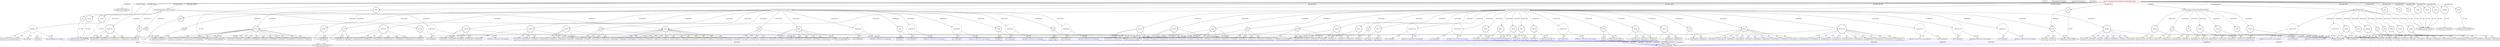 digraph {
baseInfo[graphId=2548,category="extension_graph",isAnonymous=false,possibleRelation=true]
frameworkRelatedTypesInfo[0="javafx.fxml.Initializable"]
possibleCollaborationsInfo[0="2548~CLIENT_METHOD_DECLARATION-INSTANTIATION-~javafx.fxml.Initializable ~javafx.event.EventHandler ~false~true",1="2548~CLIENT_METHOD_DECLARATION-INSTANTIATION-~javafx.fxml.Initializable ~javafx.scene.layout.Pane ~false~false"]
locationInfo[projectName="dony1990-ProsDesktop",filePath="/dony1990-ProsDesktop/ProsDesktop-master/src/nicon/NiconDesktop/guifx/NiconImage/NiconImageFXMLController.java",contextSignature="NiconImageFXMLController",graphId="2548"]
0[label="nicon.NiconDesktop.guifx.NiconImage.NiconImageFXMLController",vertexType="ROOT_CLIENT_CLASS_DECLARATION",isFrameworkType=false,color=red]
1[label="javafx.fxml.Initializable",vertexType="FRAMEWORK_INTERFACE_TYPE",isFrameworkType=true,peripheries=2]
2[label="BPane",vertexType="FIELD_DECLARATION",isFrameworkType=true,peripheries=2,shape=circle]
3[label="javafx.scene.layout.Pane",vertexType="FRAMEWORK_CLASS_TYPE",isFrameworkType=true,peripheries=2]
4[label="closeV",vertexType="FIELD_DECLARATION",isFrameworkType=true,peripheries=2,shape=circle]
5[label="javafx.scene.control.Button",vertexType="FRAMEWORK_CLASS_TYPE",isFrameworkType=true,peripheries=2]
6[label="imgName",vertexType="FIELD_DECLARATION",isFrameworkType=true,peripheries=2,shape=circle]
7[label="javafx.scene.control.Label",vertexType="FRAMEWORK_CLASS_TYPE",isFrameworkType=true,peripheries=2]
8[label="matriz",vertexType="FIELD_DECLARATION",isFrameworkType=true,peripheries=2,shape=circle]
9[label="javafx.scene.layout.Pane[][]",vertexType="FRAMEWORK_CLASS_TYPE",isFrameworkType=true,peripheries=2]
10[label="primary",vertexType="FIELD_DECLARATION",isFrameworkType=true,peripheries=2,shape=circle]
11[label="javafx.scene.layout.AnchorPane",vertexType="FRAMEWORK_CLASS_TYPE",isFrameworkType=true,peripheries=2]
12[label="rotD",vertexType="FIELD_DECLARATION",isFrameworkType=true,peripheries=2,shape=circle]
14[label="rotI",vertexType="FIELD_DECLARATION",isFrameworkType=true,peripheries=2,shape=circle]
16[label="scroll",vertexType="FIELD_DECLARATION",isFrameworkType=true,peripheries=2,shape=circle]
17[label="javafx.scene.control.ScrollPane",vertexType="FRAMEWORK_CLASS_TYPE",isFrameworkType=true,peripheries=2]
18[label="transitor",vertexType="FIELD_DECLARATION",isFrameworkType=true,peripheries=2,shape=circle]
20[label="viewer",vertexType="FIELD_DECLARATION",isFrameworkType=true,peripheries=2,shape=circle]
21[label="javafx.scene.image.ImageView",vertexType="FRAMEWORK_CLASS_TYPE",isFrameworkType=true,peripheries=2]
22[label="visor",vertexType="FIELD_DECLARATION",isFrameworkType=true,peripheries=2,shape=circle]
24[label="zoomMa",vertexType="FIELD_DECLARATION",isFrameworkType=true,peripheries=2,shape=circle]
26[label="zoomMe",vertexType="FIELD_DECLARATION",isFrameworkType=true,peripheries=2,shape=circle]
28[label="zoomRe",vertexType="FIELD_DECLARATION",isFrameworkType=true,peripheries=2,shape=circle]
30[label="void initialize(java.net.URL,java.util.ResourceBundle)",vertexType="OVERRIDING_METHOD_DECLARATION",isFrameworkType=false,shape=box]
31[label="zoomMa",vertexType="VARIABLE_EXPRESION",isFrameworkType=true,peripheries=2,shape=circle]
33[label="javafx.scene.Node",vertexType="FRAMEWORK_CLASS_TYPE",isFrameworkType=true,peripheries=2]
32[label="setCursor()",vertexType="INSIDE_CALL",isFrameworkType=true,peripheries=2,shape=box]
34[label="zoomMe",vertexType="VARIABLE_EXPRESION",isFrameworkType=true,peripheries=2,shape=circle]
35[label="setCursor()",vertexType="INSIDE_CALL",isFrameworkType=true,peripheries=2,shape=box]
37[label="zoomRe",vertexType="VARIABLE_EXPRESION",isFrameworkType=true,peripheries=2,shape=circle]
38[label="setCursor()",vertexType="INSIDE_CALL",isFrameworkType=true,peripheries=2,shape=box]
40[label="closeV",vertexType="VARIABLE_EXPRESION",isFrameworkType=true,peripheries=2,shape=circle]
41[label="setCursor()",vertexType="INSIDE_CALL",isFrameworkType=true,peripheries=2,shape=box]
43[label="rotI",vertexType="VARIABLE_EXPRESION",isFrameworkType=true,peripheries=2,shape=circle]
44[label="setCursor()",vertexType="INSIDE_CALL",isFrameworkType=true,peripheries=2,shape=box]
46[label="rotD",vertexType="VARIABLE_EXPRESION",isFrameworkType=true,peripheries=2,shape=circle]
47[label="setCursor()",vertexType="INSIDE_CALL",isFrameworkType=true,peripheries=2,shape=box]
49[label="transitor",vertexType="VARIABLE_EXPRESION",isFrameworkType=true,peripheries=2,shape=circle]
50[label="getStyleClass()",vertexType="INSIDE_CALL",isFrameworkType=true,peripheries=2,shape=box]
53[label="getStyleClass()",vertexType="INSIDE_CALL",isFrameworkType=true,peripheries=2,shape=box]
55[label="getStyleClass()",vertexType="INSIDE_CALL",isFrameworkType=true,peripheries=2,shape=box]
57[label="getStyleClass()",vertexType="INSIDE_CALL",isFrameworkType=true,peripheries=2,shape=box]
59[label="getStyleClass()",vertexType="INSIDE_CALL",isFrameworkType=true,peripheries=2,shape=box]
61[label="getStyleClass()",vertexType="INSIDE_CALL",isFrameworkType=true,peripheries=2,shape=box]
63[label="getStyleClass()",vertexType="INSIDE_CALL",isFrameworkType=true,peripheries=2,shape=box]
64[label="void OpenImage(javafx.event.ActionEvent)",vertexType="CLIENT_METHOD_DECLARATION",isFrameworkType=false,shape=box]
65[label="event",vertexType="PARAMETER_DECLARATION",isFrameworkType=true,peripheries=2]
66[label="javafx.event.ActionEvent",vertexType="FRAMEWORK_CLASS_TYPE",isFrameworkType=true,peripheries=2]
67[label="AnchorPane",vertexType="VARIABLE_EXPRESION",isFrameworkType=true,peripheries=2,shape=circle]
68[label="setTopAnchor()",vertexType="INSIDE_CALL",isFrameworkType=true,peripheries=2,shape=box]
71[label="setLeftAnchor()",vertexType="INSIDE_CALL",isFrameworkType=true,peripheries=2,shape=box]
72[label="BPane",vertexType="VARIABLE_EXPRESION",isFrameworkType=true,peripheries=2,shape=circle]
74[label="javafx.scene.layout.Region",vertexType="FRAMEWORK_CLASS_TYPE",isFrameworkType=true,peripheries=2]
73[label="setMinSize()",vertexType="INSIDE_CALL",isFrameworkType=true,peripheries=2,shape=box]
76[label="setVisible()",vertexType="INSIDE_CALL",isFrameworkType=true,peripheries=2,shape=box]
77[label="primary",vertexType="VARIABLE_EXPRESION",isFrameworkType=true,peripheries=2,shape=circle]
78[label="getChildren()",vertexType="INSIDE_CALL",isFrameworkType=true,peripheries=2,shape=box]
81[label="setTopAnchor()",vertexType="INSIDE_CALL",isFrameworkType=true,peripheries=2,shape=box]
83[label="setBottomAnchor()",vertexType="INSIDE_CALL",isFrameworkType=true,peripheries=2,shape=box]
85[label="setLeftAnchor()",vertexType="INSIDE_CALL",isFrameworkType=true,peripheries=2,shape=box]
87[label="setRightAnchor()",vertexType="INSIDE_CALL",isFrameworkType=true,peripheries=2,shape=box]
88[label="visor",vertexType="VARIABLE_EXPRESION",isFrameworkType=true,peripheries=2,shape=circle]
89[label="getChildren()",vertexType="INSIDE_CALL",isFrameworkType=true,peripheries=2,shape=box]
92[label="img",vertexType="VARIABLE_EXPRESION",isFrameworkType=true,peripheries=2,shape=circle]
93[label="javafx.scene.image.Image",vertexType="FRAMEWORK_CLASS_TYPE",isFrameworkType=true,peripheries=2]
91[label="new Image()",vertexType="CONSTRUCTOR_CALL",isFrameworkType=true,peripheries=2]
95[label="getHeight()",vertexType="INSIDE_CALL",isFrameworkType=true,peripheries=2,shape=box]
96[label="viewer",vertexType="VARIABLE_EXPRESION",isFrameworkType=true,peripheries=2,shape=circle]
97[label="setImage()",vertexType="INSIDE_CALL",isFrameworkType=true,peripheries=2,shape=box]
100[label="setPreserveRatio()",vertexType="INSIDE_CALL",isFrameworkType=true,peripheries=2,shape=box]
102[label="setFitHeight()",vertexType="INSIDE_CALL",isFrameworkType=true,peripheries=2,shape=box]
104[label="setSmooth()",vertexType="INSIDE_CALL",isFrameworkType=true,peripheries=2,shape=box]
106[label="setCache()",vertexType="INSIDE_CALL",isFrameworkType=true,peripheries=2,shape=box]
108[label="setRotate()",vertexType="INSIDE_CALL",isFrameworkType=true,peripheries=2,shape=box]
109[label="zoomMa",vertexType="VARIABLE_EXPRESION",isFrameworkType=true,peripheries=2,shape=circle]
111[label="javafx.scene.control.Control",vertexType="FRAMEWORK_CLASS_TYPE",isFrameworkType=true,peripheries=2]
110[label="setMinSize()",vertexType="INSIDE_CALL",isFrameworkType=true,peripheries=2,shape=box]
113[label="setLayoutX()",vertexType="INSIDE_CALL",isFrameworkType=true,peripheries=2,shape=box]
115[label="setVisible()",vertexType="INSIDE_CALL",isFrameworkType=true,peripheries=2,shape=box]
117[label="getChildren()",vertexType="INSIDE_CALL",isFrameworkType=true,peripheries=2,shape=box]
119[label="setOnAction()",vertexType="INSIDE_CALL",isFrameworkType=true,peripheries=2,shape=box]
121[label="anonymous36",vertexType="VARIABLE_EXPRESION",isFrameworkType=false,shape=circle]
122[label="REFERENCE_ANONYMOUS_DECLARATION",vertexType="REFERENCE_ANONYMOUS_DECLARATION",isFrameworkType=false,color=blue]
123[label="javafx.event.EventHandler",vertexType="FRAMEWORK_INTERFACE_TYPE",isFrameworkType=true,peripheries=2]
120[label="new EventHandler()",vertexType="CONSTRUCTOR_CALL",isFrameworkType=false]
125[label="setFitHeight()",vertexType="INSIDE_CALL",isFrameworkType=true,peripheries=2,shape=box]
126[label="VAR38",vertexType="VARIABLE_EXPRESION",isFrameworkType=true,peripheries=2,shape=circle]
127[label="getHeight()",vertexType="INSIDE_CALL",isFrameworkType=true,peripheries=2,shape=box]
130[label="getImage()",vertexType="INSIDE_CALL",isFrameworkType=true,peripheries=2,shape=box]
131[label="zoomMe",vertexType="VARIABLE_EXPRESION",isFrameworkType=true,peripheries=2,shape=circle]
132[label="setMinSize()",vertexType="INSIDE_CALL",isFrameworkType=true,peripheries=2,shape=box]
135[label="setLayoutX()",vertexType="INSIDE_CALL",isFrameworkType=true,peripheries=2,shape=box]
137[label="setVisible()",vertexType="INSIDE_CALL",isFrameworkType=true,peripheries=2,shape=box]
139[label="getChildren()",vertexType="INSIDE_CALL",isFrameworkType=true,peripheries=2,shape=box]
141[label="setOnAction()",vertexType="INSIDE_CALL",isFrameworkType=true,peripheries=2,shape=box]
143[label="anonymous45",vertexType="VARIABLE_EXPRESION",isFrameworkType=false,shape=circle]
144[label="REFERENCE_ANONYMOUS_DECLARATION",vertexType="REFERENCE_ANONYMOUS_DECLARATION",isFrameworkType=false,color=blue]
142[label="new EventHandler()",vertexType="CONSTRUCTOR_CALL",isFrameworkType=false]
147[label="setFitHeight()",vertexType="INSIDE_CALL",isFrameworkType=true,peripheries=2,shape=box]
148[label="VAR47",vertexType="VARIABLE_EXPRESION",isFrameworkType=true,peripheries=2,shape=circle]
149[label="getHeight()",vertexType="INSIDE_CALL",isFrameworkType=true,peripheries=2,shape=box]
152[label="getImage()",vertexType="INSIDE_CALL",isFrameworkType=true,peripheries=2,shape=box]
153[label="zoomRe",vertexType="VARIABLE_EXPRESION",isFrameworkType=true,peripheries=2,shape=circle]
154[label="setMinSize()",vertexType="INSIDE_CALL",isFrameworkType=true,peripheries=2,shape=box]
157[label="setLayoutX()",vertexType="INSIDE_CALL",isFrameworkType=true,peripheries=2,shape=box]
159[label="setVisible()",vertexType="INSIDE_CALL",isFrameworkType=true,peripheries=2,shape=box]
161[label="getChildren()",vertexType="INSIDE_CALL",isFrameworkType=true,peripheries=2,shape=box]
163[label="setOnAction()",vertexType="INSIDE_CALL",isFrameworkType=true,peripheries=2,shape=box]
165[label="anonymous54",vertexType="VARIABLE_EXPRESION",isFrameworkType=false,shape=circle]
166[label="REFERENCE_ANONYMOUS_DECLARATION",vertexType="REFERENCE_ANONYMOUS_DECLARATION",isFrameworkType=false,color=blue]
164[label="new EventHandler()",vertexType="CONSTRUCTOR_CALL",isFrameworkType=false]
169[label="setFitHeight()",vertexType="INSIDE_CALL",isFrameworkType=true,peripheries=2,shape=box]
171[label="setRotate()",vertexType="INSIDE_CALL",isFrameworkType=true,peripheries=2,shape=box]
172[label="rotI",vertexType="VARIABLE_EXPRESION",isFrameworkType=true,peripheries=2,shape=circle]
173[label="setMinSize()",vertexType="INSIDE_CALL",isFrameworkType=true,peripheries=2,shape=box]
176[label="setLayoutX()",vertexType="INSIDE_CALL",isFrameworkType=true,peripheries=2,shape=box]
178[label="setVisible()",vertexType="INSIDE_CALL",isFrameworkType=true,peripheries=2,shape=box]
180[label="getChildren()",vertexType="INSIDE_CALL",isFrameworkType=true,peripheries=2,shape=box]
182[label="setOnAction()",vertexType="INSIDE_CALL",isFrameworkType=true,peripheries=2,shape=box]
184[label="anonymous62",vertexType="VARIABLE_EXPRESION",isFrameworkType=false,shape=circle]
185[label="REFERENCE_ANONYMOUS_DECLARATION",vertexType="REFERENCE_ANONYMOUS_DECLARATION",isFrameworkType=false,color=blue]
183[label="new EventHandler()",vertexType="CONSTRUCTOR_CALL",isFrameworkType=false]
188[label="setRotate()",vertexType="INSIDE_CALL",isFrameworkType=true,peripheries=2,shape=box]
189[label="rotD",vertexType="VARIABLE_EXPRESION",isFrameworkType=true,peripheries=2,shape=circle]
190[label="setMinSize()",vertexType="INSIDE_CALL",isFrameworkType=true,peripheries=2,shape=box]
193[label="setLayoutX()",vertexType="INSIDE_CALL",isFrameworkType=true,peripheries=2,shape=box]
195[label="setVisible()",vertexType="INSIDE_CALL",isFrameworkType=true,peripheries=2,shape=box]
197[label="getChildren()",vertexType="INSIDE_CALL",isFrameworkType=true,peripheries=2,shape=box]
199[label="setOnAction()",vertexType="INSIDE_CALL",isFrameworkType=true,peripheries=2,shape=box]
201[label="anonymous69",vertexType="VARIABLE_EXPRESION",isFrameworkType=false,shape=circle]
202[label="REFERENCE_ANONYMOUS_DECLARATION",vertexType="REFERENCE_ANONYMOUS_DECLARATION",isFrameworkType=false,color=blue]
200[label="new EventHandler()",vertexType="CONSTRUCTOR_CALL",isFrameworkType=false]
205[label="setRotate()",vertexType="INSIDE_CALL",isFrameworkType=true,peripheries=2,shape=box]
206[label="void OpenFolder(javafx.event.ActionEvent)",vertexType="CLIENT_METHOD_DECLARATION",isFrameworkType=false,shape=box]
207[label="event",vertexType="PARAMETER_DECLARATION",isFrameworkType=true,peripheries=2]
210[label="MiniImage",vertexType="VARIABLE_EXPRESION",isFrameworkType=false,shape=circle]
211[label="nicon.NiconDesktop.core.coreImage",vertexType="REFERENCE_CLIENT_CLASS_DECLARATION",isFrameworkType=false,color=blue]
209[label="new coreImage()",vertexType="CONSTRUCTOR_CALL",isFrameworkType=false]
213[label="primary",vertexType="VARIABLE_EXPRESION",isFrameworkType=true,peripheries=2,shape=circle]
214[label="getWidth()",vertexType="INSIDE_CALL",isFrameworkType=true,peripheries=2,shape=box]
216[label="AnchorPane",vertexType="VARIABLE_EXPRESION",isFrameworkType=true,peripheries=2,shape=circle]
217[label="setTopAnchor()",vertexType="INSIDE_CALL",isFrameworkType=true,peripheries=2,shape=box]
220[label="setTopAnchor()",vertexType="INSIDE_CALL",isFrameworkType=true,peripheries=2,shape=box]
222[label="setLeftAnchor()",vertexType="INSIDE_CALL",isFrameworkType=true,peripheries=2,shape=box]
224[label="setLeftAnchor()",vertexType="INSIDE_CALL",isFrameworkType=true,peripheries=2,shape=box]
226[label="setVisible()",vertexType="INSIDE_CALL",isFrameworkType=true,peripheries=2,shape=box]
228[label="setCursor()",vertexType="INSIDE_CALL",isFrameworkType=true,peripheries=2,shape=box]
230[label="setOnMouseClicked()",vertexType="INSIDE_CALL",isFrameworkType=true,peripheries=2,shape=box]
232[label="anonymous80",vertexType="VARIABLE_EXPRESION",isFrameworkType=false,shape=circle]
233[label="REFERENCE_ANONYMOUS_DECLARATION",vertexType="REFERENCE_ANONYMOUS_DECLARATION",isFrameworkType=false,color=blue]
231[label="new EventHandler()",vertexType="CONSTRUCTOR_CALL",isFrameworkType=false]
235[label="visor",vertexType="VARIABLE_EXPRESION",isFrameworkType=true,peripheries=2,shape=circle]
236[label="getChildren()",vertexType="INSIDE_CALL",isFrameworkType=true,peripheries=2,shape=box]
238[label="void OpenImage(java.lang.String,java.lang.String)",vertexType="CLIENT_METHOD_DECLARATION",isFrameworkType=false,shape=box]
239[label="AnchorPane",vertexType="VARIABLE_EXPRESION",isFrameworkType=true,peripheries=2,shape=circle]
240[label="setTopAnchor()",vertexType="INSIDE_CALL",isFrameworkType=true,peripheries=2,shape=box]
243[label="setLeftAnchor()",vertexType="INSIDE_CALL",isFrameworkType=true,peripheries=2,shape=box]
244[label="BPane",vertexType="VARIABLE_EXPRESION",isFrameworkType=true,peripheries=2,shape=circle]
245[label="setMinSize()",vertexType="INSIDE_CALL",isFrameworkType=true,peripheries=2,shape=box]
248[label="setVisible()",vertexType="INSIDE_CALL",isFrameworkType=true,peripheries=2,shape=box]
249[label="primary",vertexType="VARIABLE_EXPRESION",isFrameworkType=true,peripheries=2,shape=circle]
250[label="getChildren()",vertexType="INSIDE_CALL",isFrameworkType=true,peripheries=2,shape=box]
253[label="setTopAnchor()",vertexType="INSIDE_CALL",isFrameworkType=true,peripheries=2,shape=box]
255[label="setBottomAnchor()",vertexType="INSIDE_CALL",isFrameworkType=true,peripheries=2,shape=box]
257[label="setLeftAnchor()",vertexType="INSIDE_CALL",isFrameworkType=true,peripheries=2,shape=box]
259[label="setRightAnchor()",vertexType="INSIDE_CALL",isFrameworkType=true,peripheries=2,shape=box]
260[label="transitor",vertexType="VARIABLE_EXPRESION",isFrameworkType=true,peripheries=2,shape=circle]
261[label="getChildren()",vertexType="INSIDE_CALL",isFrameworkType=true,peripheries=2,shape=box]
264[label="setTopAnchor()",vertexType="INSIDE_CALL",isFrameworkType=true,peripheries=2,shape=box]
266[label="setBottomAnchor()",vertexType="INSIDE_CALL",isFrameworkType=true,peripheries=2,shape=box]
268[label="setLeftAnchor()",vertexType="INSIDE_CALL",isFrameworkType=true,peripheries=2,shape=box]
270[label="setRightAnchor()",vertexType="INSIDE_CALL",isFrameworkType=true,peripheries=2,shape=box]
271[label="visor",vertexType="VARIABLE_EXPRESION",isFrameworkType=true,peripheries=2,shape=circle]
272[label="getChildren()",vertexType="INSIDE_CALL",isFrameworkType=true,peripheries=2,shape=box]
275[label="img",vertexType="VARIABLE_EXPRESION",isFrameworkType=true,peripheries=2,shape=circle]
274[label="new Image()",vertexType="CONSTRUCTOR_CALL",isFrameworkType=true,peripheries=2]
278[label="getHeight()",vertexType="INSIDE_CALL",isFrameworkType=true,peripheries=2,shape=box]
279[label="viewer",vertexType="VARIABLE_EXPRESION",isFrameworkType=true,peripheries=2,shape=circle]
280[label="setImage()",vertexType="INSIDE_CALL",isFrameworkType=true,peripheries=2,shape=box]
283[label="setPreserveRatio()",vertexType="INSIDE_CALL",isFrameworkType=true,peripheries=2,shape=box]
285[label="setFitHeight()",vertexType="INSIDE_CALL",isFrameworkType=true,peripheries=2,shape=box]
287[label="setSmooth()",vertexType="INSIDE_CALL",isFrameworkType=true,peripheries=2,shape=box]
289[label="setCache()",vertexType="INSIDE_CALL",isFrameworkType=true,peripheries=2,shape=box]
291[label="setRotate()",vertexType="INSIDE_CALL",isFrameworkType=true,peripheries=2,shape=box]
292[label="zoomMa",vertexType="VARIABLE_EXPRESION",isFrameworkType=true,peripheries=2,shape=circle]
293[label="setMinSize()",vertexType="INSIDE_CALL",isFrameworkType=true,peripheries=2,shape=box]
296[label="setLayoutX()",vertexType="INSIDE_CALL",isFrameworkType=true,peripheries=2,shape=box]
298[label="setVisible()",vertexType="INSIDE_CALL",isFrameworkType=true,peripheries=2,shape=box]
300[label="getChildren()",vertexType="INSIDE_CALL",isFrameworkType=true,peripheries=2,shape=box]
302[label="setOnAction()",vertexType="INSIDE_CALL",isFrameworkType=true,peripheries=2,shape=box]
304[label="anonymous110",vertexType="VARIABLE_EXPRESION",isFrameworkType=false,shape=circle]
305[label="REFERENCE_ANONYMOUS_DECLARATION",vertexType="REFERENCE_ANONYMOUS_DECLARATION",isFrameworkType=false,color=blue]
303[label="new EventHandler()",vertexType="CONSTRUCTOR_CALL",isFrameworkType=false]
308[label="setFitHeight()",vertexType="INSIDE_CALL",isFrameworkType=true,peripheries=2,shape=box]
309[label="VAR112",vertexType="VARIABLE_EXPRESION",isFrameworkType=true,peripheries=2,shape=circle]
310[label="getHeight()",vertexType="INSIDE_CALL",isFrameworkType=true,peripheries=2,shape=box]
313[label="getImage()",vertexType="INSIDE_CALL",isFrameworkType=true,peripheries=2,shape=box]
314[label="zoomMe",vertexType="VARIABLE_EXPRESION",isFrameworkType=true,peripheries=2,shape=circle]
315[label="setMinSize()",vertexType="INSIDE_CALL",isFrameworkType=true,peripheries=2,shape=box]
318[label="setLayoutX()",vertexType="INSIDE_CALL",isFrameworkType=true,peripheries=2,shape=box]
320[label="setVisible()",vertexType="INSIDE_CALL",isFrameworkType=true,peripheries=2,shape=box]
322[label="getChildren()",vertexType="INSIDE_CALL",isFrameworkType=true,peripheries=2,shape=box]
324[label="setOnAction()",vertexType="INSIDE_CALL",isFrameworkType=true,peripheries=2,shape=box]
326[label="anonymous119",vertexType="VARIABLE_EXPRESION",isFrameworkType=false,shape=circle]
327[label="REFERENCE_ANONYMOUS_DECLARATION",vertexType="REFERENCE_ANONYMOUS_DECLARATION",isFrameworkType=false,color=blue]
325[label="new EventHandler()",vertexType="CONSTRUCTOR_CALL",isFrameworkType=false]
330[label="setFitHeight()",vertexType="INSIDE_CALL",isFrameworkType=true,peripheries=2,shape=box]
331[label="VAR121",vertexType="VARIABLE_EXPRESION",isFrameworkType=true,peripheries=2,shape=circle]
332[label="getHeight()",vertexType="INSIDE_CALL",isFrameworkType=true,peripheries=2,shape=box]
335[label="getImage()",vertexType="INSIDE_CALL",isFrameworkType=true,peripheries=2,shape=box]
336[label="zoomRe",vertexType="VARIABLE_EXPRESION",isFrameworkType=true,peripheries=2,shape=circle]
337[label="setMinSize()",vertexType="INSIDE_CALL",isFrameworkType=true,peripheries=2,shape=box]
340[label="setLayoutX()",vertexType="INSIDE_CALL",isFrameworkType=true,peripheries=2,shape=box]
342[label="setVisible()",vertexType="INSIDE_CALL",isFrameworkType=true,peripheries=2,shape=box]
344[label="getChildren()",vertexType="INSIDE_CALL",isFrameworkType=true,peripheries=2,shape=box]
346[label="setOnAction()",vertexType="INSIDE_CALL",isFrameworkType=true,peripheries=2,shape=box]
348[label="anonymous128",vertexType="VARIABLE_EXPRESION",isFrameworkType=false,shape=circle]
349[label="REFERENCE_ANONYMOUS_DECLARATION",vertexType="REFERENCE_ANONYMOUS_DECLARATION",isFrameworkType=false,color=blue]
347[label="new EventHandler()",vertexType="CONSTRUCTOR_CALL",isFrameworkType=false]
352[label="setFitHeight()",vertexType="INSIDE_CALL",isFrameworkType=true,peripheries=2,shape=box]
354[label="setRotate()",vertexType="INSIDE_CALL",isFrameworkType=true,peripheries=2,shape=box]
355[label="closeV",vertexType="VARIABLE_EXPRESION",isFrameworkType=true,peripheries=2,shape=circle]
356[label="setMinSize()",vertexType="INSIDE_CALL",isFrameworkType=true,peripheries=2,shape=box]
359[label="setLayoutX()",vertexType="INSIDE_CALL",isFrameworkType=true,peripheries=2,shape=box]
361[label="setVisible()",vertexType="INSIDE_CALL",isFrameworkType=true,peripheries=2,shape=box]
363[label="getChildren()",vertexType="INSIDE_CALL",isFrameworkType=true,peripheries=2,shape=box]
365[label="setOnAction()",vertexType="INSIDE_CALL",isFrameworkType=true,peripheries=2,shape=box]
367[label="anonymous136",vertexType="VARIABLE_EXPRESION",isFrameworkType=false,shape=circle]
368[label="REFERENCE_ANONYMOUS_DECLARATION",vertexType="REFERENCE_ANONYMOUS_DECLARATION",isFrameworkType=false,color=blue]
366[label="new EventHandler()",vertexType="CONSTRUCTOR_CALL",isFrameworkType=false]
370[label="VAR137",vertexType="VARIABLE_EXPRESION",isFrameworkType=true,peripheries=2,shape=circle]
372[label="javafx.collections.ObservableList",vertexType="FRAMEWORK_INTERFACE_TYPE",isFrameworkType=true,peripheries=2]
371[label="removeAll()",vertexType="INSIDE_CALL",isFrameworkType=true,peripheries=2,shape=box]
374[label="getChildren()",vertexType="INSIDE_CALL",isFrameworkType=true,peripheries=2,shape=box]
375[label="VAR139",vertexType="VARIABLE_EXPRESION",isFrameworkType=true,peripheries=2,shape=circle]
376[label="removeAll()",vertexType="INSIDE_CALL",isFrameworkType=true,peripheries=2,shape=box]
379[label="getChildren()",vertexType="INSIDE_CALL",isFrameworkType=true,peripheries=2,shape=box]
380[label="VAR141",vertexType="VARIABLE_EXPRESION",isFrameworkType=true,peripheries=2,shape=circle]
381[label="removeAll()",vertexType="INSIDE_CALL",isFrameworkType=true,peripheries=2,shape=box]
384[label="getChildren()",vertexType="INSIDE_CALL",isFrameworkType=true,peripheries=2,shape=box]
385[label="VAR143",vertexType="VARIABLE_EXPRESION",isFrameworkType=true,peripheries=2,shape=circle]
386[label="removeAll()",vertexType="INSIDE_CALL",isFrameworkType=true,peripheries=2,shape=box]
389[label="getChildren()",vertexType="INSIDE_CALL",isFrameworkType=true,peripheries=2,shape=box]
390[label="rotI",vertexType="VARIABLE_EXPRESION",isFrameworkType=true,peripheries=2,shape=circle]
391[label="setMinSize()",vertexType="INSIDE_CALL",isFrameworkType=true,peripheries=2,shape=box]
394[label="setLayoutX()",vertexType="INSIDE_CALL",isFrameworkType=true,peripheries=2,shape=box]
396[label="setVisible()",vertexType="INSIDE_CALL",isFrameworkType=true,peripheries=2,shape=box]
398[label="getChildren()",vertexType="INSIDE_CALL",isFrameworkType=true,peripheries=2,shape=box]
400[label="setOnAction()",vertexType="INSIDE_CALL",isFrameworkType=true,peripheries=2,shape=box]
402[label="anonymous150",vertexType="VARIABLE_EXPRESION",isFrameworkType=false,shape=circle]
403[label="REFERENCE_ANONYMOUS_DECLARATION",vertexType="REFERENCE_ANONYMOUS_DECLARATION",isFrameworkType=false,color=blue]
401[label="new EventHandler()",vertexType="CONSTRUCTOR_CALL",isFrameworkType=false]
406[label="setRotate()",vertexType="INSIDE_CALL",isFrameworkType=true,peripheries=2,shape=box]
407[label="rotD",vertexType="VARIABLE_EXPRESION",isFrameworkType=true,peripheries=2,shape=circle]
408[label="setMinSize()",vertexType="INSIDE_CALL",isFrameworkType=true,peripheries=2,shape=box]
411[label="setLayoutX()",vertexType="INSIDE_CALL",isFrameworkType=true,peripheries=2,shape=box]
413[label="setVisible()",vertexType="INSIDE_CALL",isFrameworkType=true,peripheries=2,shape=box]
415[label="getChildren()",vertexType="INSIDE_CALL",isFrameworkType=true,peripheries=2,shape=box]
417[label="setOnAction()",vertexType="INSIDE_CALL",isFrameworkType=true,peripheries=2,shape=box]
419[label="anonymous157",vertexType="VARIABLE_EXPRESION",isFrameworkType=false,shape=circle]
420[label="REFERENCE_ANONYMOUS_DECLARATION",vertexType="REFERENCE_ANONYMOUS_DECLARATION",isFrameworkType=false,color=blue]
418[label="new EventHandler()",vertexType="CONSTRUCTOR_CALL",isFrameworkType=false]
423[label="setRotate()",vertexType="INSIDE_CALL",isFrameworkType=true,peripheries=2,shape=box]
424[label="imgName",vertexType="VARIABLE_EXPRESION",isFrameworkType=true,peripheries=2,shape=circle]
425[label="setLayoutX()",vertexType="INSIDE_CALL",isFrameworkType=true,peripheries=2,shape=box]
428[label="setLayoutY()",vertexType="INSIDE_CALL",isFrameworkType=true,peripheries=2,shape=box]
430[label="setVisible()",vertexType="INSIDE_CALL",isFrameworkType=true,peripheries=2,shape=box]
432[label="setText()",vertexType="INSIDE_CALL",isFrameworkType=true,peripheries=2,shape=box]
434[label="setFont()",vertexType="INSIDE_CALL",isFrameworkType=true,peripheries=2,shape=box]
436[label="VAR164",vertexType="VARIABLE_EXPRESION",isFrameworkType=true,peripheries=2,shape=circle]
437[label="javafx.scene.text.Font",vertexType="FRAMEWORK_CLASS_TYPE",isFrameworkType=true,peripheries=2]
435[label="new Font()",vertexType="CONSTRUCTOR_CALL",isFrameworkType=true,peripheries=2]
439[label="setTextFill()",vertexType="INSIDE_CALL",isFrameworkType=true,peripheries=2,shape=box]
440[label="Color",vertexType="VARIABLE_EXPRESION",isFrameworkType=true,peripheries=2,shape=circle]
442[label="javafx.scene.paint.Color",vertexType="FRAMEWORK_CLASS_TYPE",isFrameworkType=true,peripheries=2]
441[label="web()",vertexType="INSIDE_CALL",isFrameworkType=true,peripheries=2,shape=box]
444[label="setStyle()",vertexType="INSIDE_CALL",isFrameworkType=true,peripheries=2,shape=box]
446[label="getChildren()",vertexType="INSIDE_CALL",isFrameworkType=true,peripheries=2,shape=box]
447[label="scroll",vertexType="VARIABLE_EXPRESION",isFrameworkType=true,peripheries=2,shape=circle]
448[label="setHvalue()",vertexType="INSIDE_CALL",isFrameworkType=true,peripheries=2,shape=box]
451[label="setVvalue()",vertexType="INSIDE_CALL",isFrameworkType=true,peripheries=2,shape=box]
479[label="void BPanelistener()",vertexType="CLIENT_METHOD_DECLARATION",isFrameworkType=false,shape=box]
480[label="BPane",vertexType="VARIABLE_EXPRESION",isFrameworkType=true,peripheries=2,shape=circle]
481[label="setOnMouseEntered()",vertexType="INSIDE_CALL",isFrameworkType=true,peripheries=2,shape=box]
484[label="anonymous181",vertexType="VARIABLE_EXPRESION",isFrameworkType=false,shape=circle]
485[label="REFERENCE_ANONYMOUS_DECLARATION",vertexType="REFERENCE_ANONYMOUS_DECLARATION",isFrameworkType=false,color=blue]
483[label="new EventHandler()",vertexType="CONSTRUCTOR_CALL",isFrameworkType=false]
487[label="zoomMa",vertexType="VARIABLE_EXPRESION",isFrameworkType=true,peripheries=2,shape=circle]
488[label="setVisible()",vertexType="INSIDE_CALL",isFrameworkType=true,peripheries=2,shape=box]
490[label="zoomMe",vertexType="VARIABLE_EXPRESION",isFrameworkType=true,peripheries=2,shape=circle]
491[label="setVisible()",vertexType="INSIDE_CALL",isFrameworkType=true,peripheries=2,shape=box]
493[label="zoomRe",vertexType="VARIABLE_EXPRESION",isFrameworkType=true,peripheries=2,shape=circle]
494[label="setVisible()",vertexType="INSIDE_CALL",isFrameworkType=true,peripheries=2,shape=box]
496[label="closeV",vertexType="VARIABLE_EXPRESION",isFrameworkType=true,peripheries=2,shape=circle]
497[label="setVisible()",vertexType="INSIDE_CALL",isFrameworkType=true,peripheries=2,shape=box]
499[label="imgName",vertexType="VARIABLE_EXPRESION",isFrameworkType=true,peripheries=2,shape=circle]
500[label="setVisible()",vertexType="INSIDE_CALL",isFrameworkType=true,peripheries=2,shape=box]
502[label="rotI",vertexType="VARIABLE_EXPRESION",isFrameworkType=true,peripheries=2,shape=circle]
503[label="setVisible()",vertexType="INSIDE_CALL",isFrameworkType=true,peripheries=2,shape=box]
505[label="rotD",vertexType="VARIABLE_EXPRESION",isFrameworkType=true,peripheries=2,shape=circle]
506[label="setVisible()",vertexType="INSIDE_CALL",isFrameworkType=true,peripheries=2,shape=box]
509[label="setOnMouseExited()",vertexType="INSIDE_CALL",isFrameworkType=true,peripheries=2,shape=box]
511[label="anonymous190",vertexType="VARIABLE_EXPRESION",isFrameworkType=false,shape=circle]
512[label="REFERENCE_ANONYMOUS_DECLARATION",vertexType="REFERENCE_ANONYMOUS_DECLARATION",isFrameworkType=false,color=blue]
510[label="new EventHandler()",vertexType="CONSTRUCTOR_CALL",isFrameworkType=false]
515[label="setVisible()",vertexType="INSIDE_CALL",isFrameworkType=true,peripheries=2,shape=box]
517[label="setVisible()",vertexType="INSIDE_CALL",isFrameworkType=true,peripheries=2,shape=box]
519[label="setVisible()",vertexType="INSIDE_CALL",isFrameworkType=true,peripheries=2,shape=box]
521[label="setVisible()",vertexType="INSIDE_CALL",isFrameworkType=true,peripheries=2,shape=box]
523[label="setVisible()",vertexType="INSIDE_CALL",isFrameworkType=true,peripheries=2,shape=box]
525[label="setVisible()",vertexType="INSIDE_CALL",isFrameworkType=true,peripheries=2,shape=box]
527[label="setVisible()",vertexType="INSIDE_CALL",isFrameworkType=true,peripheries=2,shape=box]
0->1[label="IMPLEMENT",color=red]
0->2[label="DECLARE_FIELD"]
2->3[label="OF_TYPE"]
0->4[label="DECLARE_FIELD"]
4->5[label="OF_TYPE"]
0->6[label="DECLARE_FIELD"]
6->7[label="OF_TYPE"]
0->8[label="DECLARE_FIELD"]
8->9[label="OF_TYPE"]
0->10[label="DECLARE_FIELD"]
10->11[label="OF_TYPE"]
0->12[label="DECLARE_FIELD"]
12->5[label="OF_TYPE"]
0->14[label="DECLARE_FIELD"]
14->5[label="OF_TYPE"]
0->16[label="DECLARE_FIELD"]
16->17[label="OF_TYPE"]
0->18[label="DECLARE_FIELD"]
18->11[label="OF_TYPE"]
0->20[label="DECLARE_FIELD"]
20->21[label="OF_TYPE"]
0->22[label="DECLARE_FIELD"]
22->11[label="OF_TYPE"]
0->24[label="DECLARE_FIELD"]
24->5[label="OF_TYPE"]
0->26[label="DECLARE_FIELD"]
26->5[label="OF_TYPE"]
0->28[label="DECLARE_FIELD"]
28->5[label="OF_TYPE"]
0->30[label="OVERRIDE"]
30->31[label="INSTANTIATE"]
31->33[label="OF_TYPE"]
31->32[label="CALL"]
30->34[label="INSTANTIATE"]
34->33[label="OF_TYPE"]
34->35[label="CALL"]
30->37[label="INSTANTIATE"]
37->33[label="OF_TYPE"]
37->38[label="CALL"]
30->40[label="INSTANTIATE"]
40->33[label="OF_TYPE"]
40->41[label="CALL"]
30->43[label="INSTANTIATE"]
43->33[label="OF_TYPE"]
43->44[label="CALL"]
30->46[label="INSTANTIATE"]
46->33[label="OF_TYPE"]
46->47[label="CALL"]
30->49[label="INSTANTIATE"]
49->33[label="OF_TYPE"]
49->50[label="CALL"]
31->53[label="CALL"]
34->55[label="CALL"]
37->57[label="CALL"]
40->59[label="CALL"]
43->61[label="CALL"]
46->63[label="CALL"]
0->64[label="DECLARE_METHOD"]
65->66[label="OF_TYPE"]
64->65[label="PARAMETER"]
64->67[label="INSTANTIATE"]
67->11[label="OF_TYPE"]
67->68[label="CALL"]
67->71[label="CALL"]
64->72[label="INSTANTIATE"]
72->74[label="OF_TYPE"]
72->73[label="CALL"]
72->76[label="CALL"]
64->77[label="INSTANTIATE"]
77->3[label="OF_TYPE"]
77->78[label="CALL"]
67->81[label="CALL"]
67->83[label="CALL"]
67->85[label="CALL"]
67->87[label="CALL"]
64->88[label="INSTANTIATE"]
88->3[label="OF_TYPE"]
88->89[label="CALL"]
64->92[label="INSTANTIATE"]
92->93[label="OF_TYPE"]
92->91[label="CALL"]
88->95[label="CALL"]
64->96[label="INSTANTIATE"]
20->96[label="REFERENCE"]
96->21[label="OF_TYPE"]
96->97[label="CALL"]
96->100[label="CALL"]
96->102[label="CALL"]
96->104[label="CALL"]
96->106[label="CALL"]
96->108[label="CALL"]
64->109[label="INSTANTIATE"]
109->111[label="OF_TYPE"]
109->110[label="CALL"]
109->113[label="CALL"]
109->115[label="CALL"]
72->117[label="CALL"]
109->119[label="CALL"]
64->121[label="INSTANTIATE"]
122->123[label="IMPLEMENT",color=blue]
121->122[label="OF_TYPE"]
121->120[label="CALL"]
96->125[label="CALL"]
64->126[label="INSTANTIATE"]
126->93[label="OF_TYPE"]
126->127[label="CALL"]
96->130[label="CALL"]
64->131[label="INSTANTIATE"]
131->111[label="OF_TYPE"]
131->132[label="CALL"]
131->135[label="CALL"]
131->137[label="CALL"]
72->139[label="CALL"]
131->141[label="CALL"]
64->143[label="INSTANTIATE"]
144->123[label="IMPLEMENT",color=blue]
143->144[label="OF_TYPE"]
143->142[label="CALL"]
96->147[label="CALL"]
64->148[label="INSTANTIATE"]
148->93[label="OF_TYPE"]
148->149[label="CALL"]
96->152[label="CALL"]
64->153[label="INSTANTIATE"]
153->111[label="OF_TYPE"]
153->154[label="CALL"]
153->157[label="CALL"]
153->159[label="CALL"]
72->161[label="CALL"]
153->163[label="CALL"]
64->165[label="INSTANTIATE"]
166->123[label="IMPLEMENT",color=blue]
165->166[label="OF_TYPE"]
165->164[label="CALL"]
96->169[label="CALL"]
96->171[label="CALL"]
64->172[label="INSTANTIATE"]
172->111[label="OF_TYPE"]
172->173[label="CALL"]
172->176[label="CALL"]
172->178[label="CALL"]
72->180[label="CALL"]
172->182[label="CALL"]
64->184[label="INSTANTIATE"]
185->123[label="IMPLEMENT",color=blue]
184->185[label="OF_TYPE"]
184->183[label="CALL"]
96->188[label="CALL"]
64->189[label="INSTANTIATE"]
189->111[label="OF_TYPE"]
189->190[label="CALL"]
189->193[label="CALL"]
189->195[label="CALL"]
72->197[label="CALL"]
189->199[label="CALL"]
64->201[label="INSTANTIATE"]
202->123[label="IMPLEMENT",color=blue]
201->202[label="OF_TYPE"]
201->200[label="CALL"]
96->205[label="CALL"]
0->206[label="DECLARE_METHOD"]
207->66[label="OF_TYPE"]
206->207[label="PARAMETER"]
206->210[label="INSTANTIATE"]
211->3[label="EXTEND",color=blue]
210->211[label="OF_TYPE"]
210->209[label="CALL"]
206->213[label="INSTANTIATE"]
213->74[label="OF_TYPE"]
213->214[label="CALL"]
206->216[label="INSTANTIATE"]
216->11[label="OF_TYPE"]
216->217[label="CALL"]
216->220[label="CALL"]
216->222[label="CALL"]
216->224[label="CALL"]
210->226[label="CALL"]
210->228[label="CALL"]
210->230[label="CALL"]
206->232[label="INSTANTIATE"]
233->123[label="IMPLEMENT",color=blue]
232->233[label="OF_TYPE"]
232->231[label="CALL"]
206->235[label="INSTANTIATE"]
235->3[label="OF_TYPE"]
235->236[label="CALL"]
0->238[label="DECLARE_METHOD"]
238->239[label="INSTANTIATE"]
239->11[label="OF_TYPE"]
239->240[label="CALL"]
239->243[label="CALL"]
238->244[label="INSTANTIATE"]
244->74[label="OF_TYPE"]
244->245[label="CALL"]
244->248[label="CALL"]
238->249[label="INSTANTIATE"]
249->3[label="OF_TYPE"]
249->250[label="CALL"]
239->253[label="CALL"]
239->255[label="CALL"]
239->257[label="CALL"]
239->259[label="CALL"]
238->260[label="INSTANTIATE"]
260->3[label="OF_TYPE"]
260->261[label="CALL"]
239->264[label="CALL"]
239->266[label="CALL"]
239->268[label="CALL"]
239->270[label="CALL"]
238->271[label="INSTANTIATE"]
271->3[label="OF_TYPE"]
271->272[label="CALL"]
238->275[label="INSTANTIATE"]
275->93[label="OF_TYPE"]
275->274[label="CALL"]
249->278[label="CALL"]
238->279[label="INSTANTIATE"]
20->279[label="REFERENCE"]
279->21[label="OF_TYPE"]
279->280[label="CALL"]
279->283[label="CALL"]
279->285[label="CALL"]
279->287[label="CALL"]
279->289[label="CALL"]
279->291[label="CALL"]
238->292[label="INSTANTIATE"]
292->111[label="OF_TYPE"]
292->293[label="CALL"]
292->296[label="CALL"]
292->298[label="CALL"]
244->300[label="CALL"]
292->302[label="CALL"]
238->304[label="INSTANTIATE"]
305->123[label="IMPLEMENT",color=blue]
304->305[label="OF_TYPE"]
304->303[label="CALL"]
279->308[label="CALL"]
238->309[label="INSTANTIATE"]
309->93[label="OF_TYPE"]
309->310[label="CALL"]
279->313[label="CALL"]
238->314[label="INSTANTIATE"]
314->111[label="OF_TYPE"]
314->315[label="CALL"]
314->318[label="CALL"]
314->320[label="CALL"]
244->322[label="CALL"]
314->324[label="CALL"]
238->326[label="INSTANTIATE"]
327->123[label="IMPLEMENT",color=blue]
326->327[label="OF_TYPE"]
326->325[label="CALL"]
279->330[label="CALL"]
238->331[label="INSTANTIATE"]
331->93[label="OF_TYPE"]
331->332[label="CALL"]
279->335[label="CALL"]
238->336[label="INSTANTIATE"]
336->111[label="OF_TYPE"]
336->337[label="CALL"]
336->340[label="CALL"]
336->342[label="CALL"]
244->344[label="CALL"]
336->346[label="CALL"]
238->348[label="INSTANTIATE"]
349->123[label="IMPLEMENT",color=blue]
348->349[label="OF_TYPE"]
348->347[label="CALL"]
279->352[label="CALL"]
279->354[label="CALL"]
238->355[label="INSTANTIATE"]
355->111[label="OF_TYPE"]
355->356[label="CALL"]
355->359[label="CALL"]
355->361[label="CALL"]
244->363[label="CALL"]
355->365[label="CALL"]
238->367[label="INSTANTIATE"]
368->123[label="IMPLEMENT",color=blue]
367->368[label="OF_TYPE"]
367->366[label="CALL"]
238->370[label="INSTANTIATE"]
370->372[label="OF_TYPE"]
370->371[label="CALL"]
260->374[label="CALL"]
238->375[label="INSTANTIATE"]
375->372[label="OF_TYPE"]
375->376[label="CALL"]
271->379[label="CALL"]
238->380[label="INSTANTIATE"]
380->372[label="OF_TYPE"]
380->381[label="CALL"]
249->384[label="CALL"]
238->385[label="INSTANTIATE"]
385->372[label="OF_TYPE"]
385->386[label="CALL"]
244->389[label="CALL"]
238->390[label="INSTANTIATE"]
390->111[label="OF_TYPE"]
390->391[label="CALL"]
390->394[label="CALL"]
390->396[label="CALL"]
244->398[label="CALL"]
390->400[label="CALL"]
238->402[label="INSTANTIATE"]
403->123[label="IMPLEMENT",color=blue]
402->403[label="OF_TYPE"]
402->401[label="CALL"]
279->406[label="CALL"]
238->407[label="INSTANTIATE"]
407->111[label="OF_TYPE"]
407->408[label="CALL"]
407->411[label="CALL"]
407->413[label="CALL"]
244->415[label="CALL"]
407->417[label="CALL"]
238->419[label="INSTANTIATE"]
420->123[label="IMPLEMENT",color=blue]
419->420[label="OF_TYPE"]
419->418[label="CALL"]
279->423[label="CALL"]
238->424[label="INSTANTIATE"]
424->33[label="OF_TYPE"]
424->425[label="CALL"]
424->428[label="CALL"]
424->430[label="CALL"]
424->432[label="CALL"]
424->434[label="CALL"]
238->436[label="INSTANTIATE"]
436->437[label="OF_TYPE"]
436->435[label="CALL"]
424->439[label="CALL"]
238->440[label="INSTANTIATE"]
440->442[label="OF_TYPE"]
440->441[label="CALL"]
424->444[label="CALL"]
244->446[label="CALL"]
238->447[label="INSTANTIATE"]
16->447[label="REFERENCE"]
447->17[label="OF_TYPE"]
447->448[label="CALL"]
447->451[label="CALL"]
0->479[label="DECLARE_METHOD"]
479->480[label="INSTANTIATE"]
480->33[label="OF_TYPE"]
480->481[label="CALL"]
479->484[label="INSTANTIATE"]
485->123[label="IMPLEMENT",color=blue]
484->485[label="OF_TYPE"]
484->483[label="CALL"]
479->487[label="INSTANTIATE"]
487->33[label="OF_TYPE"]
487->488[label="CALL"]
479->490[label="INSTANTIATE"]
490->33[label="OF_TYPE"]
490->491[label="CALL"]
479->493[label="INSTANTIATE"]
493->33[label="OF_TYPE"]
493->494[label="CALL"]
479->496[label="INSTANTIATE"]
496->33[label="OF_TYPE"]
496->497[label="CALL"]
479->499[label="INSTANTIATE"]
499->33[label="OF_TYPE"]
499->500[label="CALL"]
479->502[label="INSTANTIATE"]
502->33[label="OF_TYPE"]
502->503[label="CALL"]
479->505[label="INSTANTIATE"]
505->33[label="OF_TYPE"]
505->506[label="CALL"]
480->509[label="CALL"]
479->511[label="INSTANTIATE"]
512->123[label="IMPLEMENT",color=blue]
511->512[label="OF_TYPE"]
511->510[label="CALL"]
487->515[label="CALL"]
490->517[label="CALL"]
493->519[label="CALL"]
496->521[label="CALL"]
499->523[label="CALL"]
502->525[label="CALL"]
505->527[label="CALL"]
}
